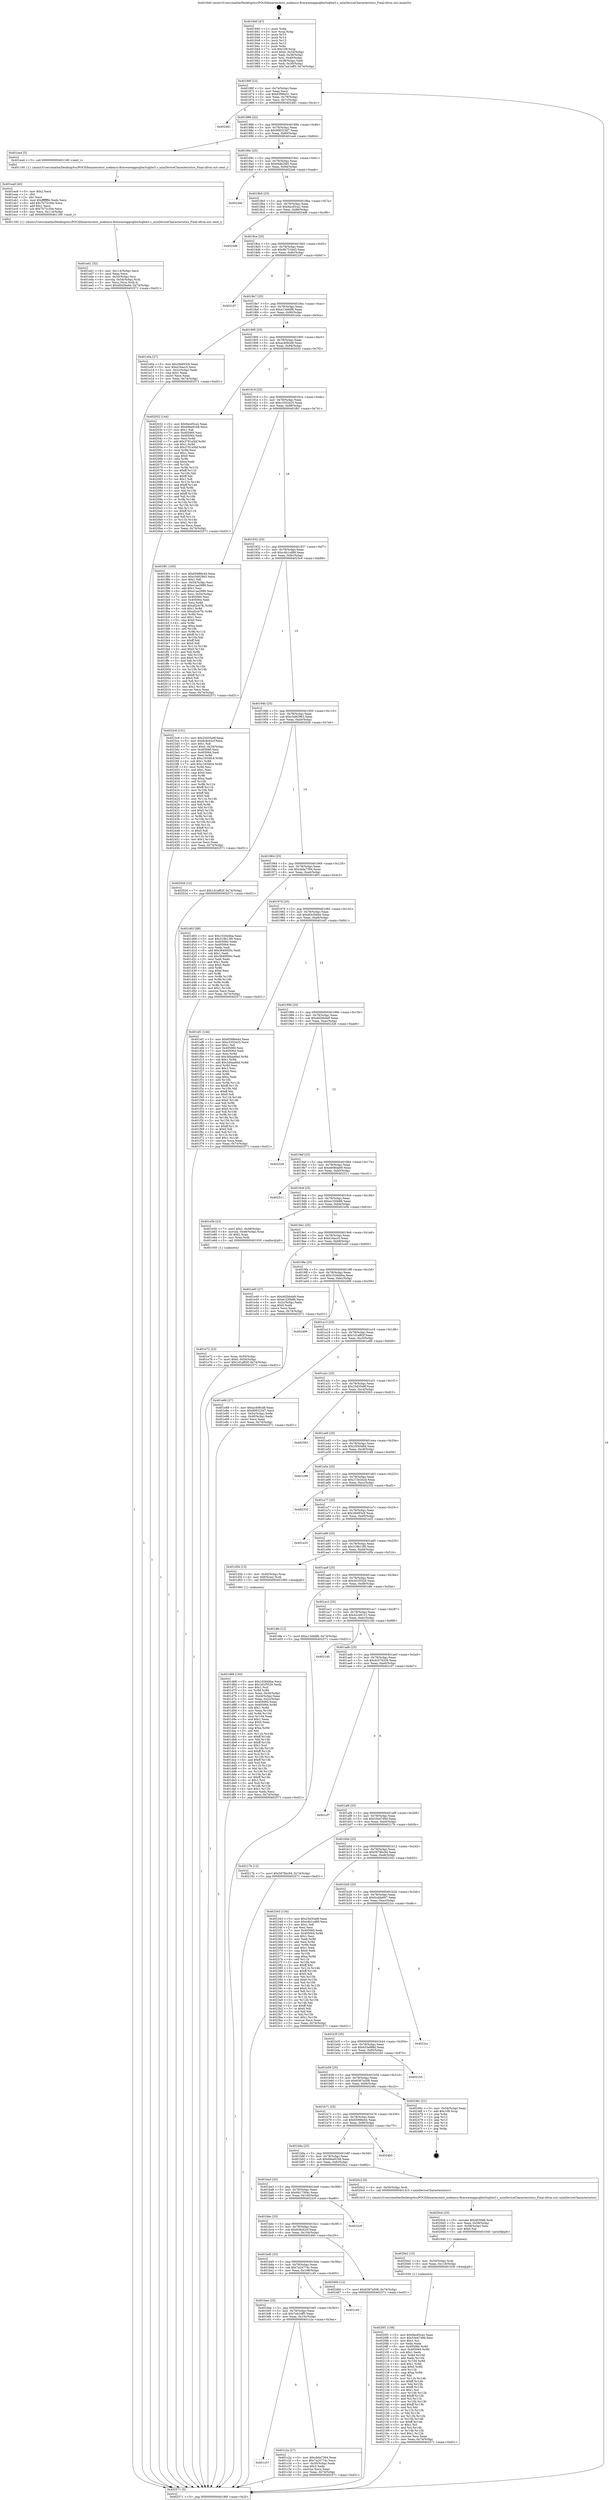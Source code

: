digraph "0x401840" {
  label = "0x401840 (/mnt/c/Users/mathe/Desktop/tcc/POCII/binaries/extr_nodemcu-firmwareappsqlite3sqlite3.c_unixDeviceCharacteristics_Final-ollvm.out::main(0))"
  labelloc = "t"
  node[shape=record]

  Entry [label="",width=0.3,height=0.3,shape=circle,fillcolor=black,style=filled]
  "0x40186f" [label="{
     0x40186f [23]\l
     | [instrs]\l
     &nbsp;&nbsp;0x40186f \<+3\>: mov -0x74(%rbp),%eax\l
     &nbsp;&nbsp;0x401872 \<+2\>: mov %eax,%ecx\l
     &nbsp;&nbsp;0x401874 \<+6\>: sub $0x83f96e51,%ecx\l
     &nbsp;&nbsp;0x40187a \<+3\>: mov %eax,-0x78(%rbp)\l
     &nbsp;&nbsp;0x40187d \<+3\>: mov %ecx,-0x7c(%rbp)\l
     &nbsp;&nbsp;0x401880 \<+6\>: je 0000000000402481 \<main+0xc41\>\l
  }"]
  "0x402481" [label="{
     0x402481\l
  }", style=dashed]
  "0x401886" [label="{
     0x401886 [22]\l
     | [instrs]\l
     &nbsp;&nbsp;0x401886 \<+5\>: jmp 000000000040188b \<main+0x4b\>\l
     &nbsp;&nbsp;0x40188b \<+3\>: mov -0x78(%rbp),%eax\l
     &nbsp;&nbsp;0x40188e \<+5\>: sub $0x906323d7,%eax\l
     &nbsp;&nbsp;0x401893 \<+3\>: mov %eax,-0x80(%rbp)\l
     &nbsp;&nbsp;0x401896 \<+6\>: je 0000000000401ea4 \<main+0x664\>\l
  }"]
  Exit [label="",width=0.3,height=0.3,shape=circle,fillcolor=black,style=filled,peripheries=2]
  "0x401ea4" [label="{
     0x401ea4 [5]\l
     | [instrs]\l
     &nbsp;&nbsp;0x401ea4 \<+5\>: call 0000000000401160 \<next_i\>\l
     | [calls]\l
     &nbsp;&nbsp;0x401160 \{1\} (/mnt/c/Users/mathe/Desktop/tcc/POCII/binaries/extr_nodemcu-firmwareappsqlite3sqlite3.c_unixDeviceCharacteristics_Final-ollvm.out::next_i)\l
  }"]
  "0x40189c" [label="{
     0x40189c [25]\l
     | [instrs]\l
     &nbsp;&nbsp;0x40189c \<+5\>: jmp 00000000004018a1 \<main+0x61\>\l
     &nbsp;&nbsp;0x4018a1 \<+3\>: mov -0x78(%rbp),%eax\l
     &nbsp;&nbsp;0x4018a4 \<+5\>: sub $0x94de2fd5,%eax\l
     &nbsp;&nbsp;0x4018a9 \<+6\>: mov %eax,-0x84(%rbp)\l
     &nbsp;&nbsp;0x4018af \<+6\>: je 00000000004022eb \<main+0xaab\>\l
  }"]
  "0x4020f1" [label="{
     0x4020f1 [138]\l
     | [instrs]\l
     &nbsp;&nbsp;0x4020f1 \<+5\>: mov $0x9acd5ca2,%eax\l
     &nbsp;&nbsp;0x4020f6 \<+5\>: mov $0x53e4748d,%esi\l
     &nbsp;&nbsp;0x4020fb \<+2\>: mov $0x1,%cl\l
     &nbsp;&nbsp;0x4020fd \<+2\>: xor %edx,%edx\l
     &nbsp;&nbsp;0x4020ff \<+8\>: mov 0x405060,%r8d\l
     &nbsp;&nbsp;0x402107 \<+8\>: mov 0x405064,%r9d\l
     &nbsp;&nbsp;0x40210f \<+3\>: sub $0x1,%edx\l
     &nbsp;&nbsp;0x402112 \<+3\>: mov %r8d,%r10d\l
     &nbsp;&nbsp;0x402115 \<+3\>: add %edx,%r10d\l
     &nbsp;&nbsp;0x402118 \<+4\>: imul %r10d,%r8d\l
     &nbsp;&nbsp;0x40211c \<+4\>: and $0x1,%r8d\l
     &nbsp;&nbsp;0x402120 \<+4\>: cmp $0x0,%r8d\l
     &nbsp;&nbsp;0x402124 \<+4\>: sete %r11b\l
     &nbsp;&nbsp;0x402128 \<+4\>: cmp $0xa,%r9d\l
     &nbsp;&nbsp;0x40212c \<+3\>: setl %bl\l
     &nbsp;&nbsp;0x40212f \<+3\>: mov %r11b,%r14b\l
     &nbsp;&nbsp;0x402132 \<+4\>: xor $0xff,%r14b\l
     &nbsp;&nbsp;0x402136 \<+3\>: mov %bl,%r15b\l
     &nbsp;&nbsp;0x402139 \<+4\>: xor $0xff,%r15b\l
     &nbsp;&nbsp;0x40213d \<+3\>: xor $0x1,%cl\l
     &nbsp;&nbsp;0x402140 \<+3\>: mov %r14b,%r12b\l
     &nbsp;&nbsp;0x402143 \<+4\>: and $0xff,%r12b\l
     &nbsp;&nbsp;0x402147 \<+3\>: and %cl,%r11b\l
     &nbsp;&nbsp;0x40214a \<+3\>: mov %r15b,%r13b\l
     &nbsp;&nbsp;0x40214d \<+4\>: and $0xff,%r13b\l
     &nbsp;&nbsp;0x402151 \<+2\>: and %cl,%bl\l
     &nbsp;&nbsp;0x402153 \<+3\>: or %r11b,%r12b\l
     &nbsp;&nbsp;0x402156 \<+3\>: or %bl,%r13b\l
     &nbsp;&nbsp;0x402159 \<+3\>: xor %r13b,%r12b\l
     &nbsp;&nbsp;0x40215c \<+3\>: or %r15b,%r14b\l
     &nbsp;&nbsp;0x40215f \<+4\>: xor $0xff,%r14b\l
     &nbsp;&nbsp;0x402163 \<+3\>: or $0x1,%cl\l
     &nbsp;&nbsp;0x402166 \<+3\>: and %cl,%r14b\l
     &nbsp;&nbsp;0x402169 \<+3\>: or %r14b,%r12b\l
     &nbsp;&nbsp;0x40216c \<+4\>: test $0x1,%r12b\l
     &nbsp;&nbsp;0x402170 \<+3\>: cmovne %esi,%eax\l
     &nbsp;&nbsp;0x402173 \<+3\>: mov %eax,-0x74(%rbp)\l
     &nbsp;&nbsp;0x402176 \<+5\>: jmp 0000000000402571 \<main+0xd31\>\l
  }"]
  "0x4022eb" [label="{
     0x4022eb\l
  }", style=dashed]
  "0x4018b5" [label="{
     0x4018b5 [25]\l
     | [instrs]\l
     &nbsp;&nbsp;0x4018b5 \<+5\>: jmp 00000000004018ba \<main+0x7a\>\l
     &nbsp;&nbsp;0x4018ba \<+3\>: mov -0x78(%rbp),%eax\l
     &nbsp;&nbsp;0x4018bd \<+5\>: sub $0x9acd5ca2,%eax\l
     &nbsp;&nbsp;0x4018c2 \<+6\>: mov %eax,-0x88(%rbp)\l
     &nbsp;&nbsp;0x4018c8 \<+6\>: je 00000000004024d6 \<main+0xc96\>\l
  }"]
  "0x4020e2" [label="{
     0x4020e2 [15]\l
     | [instrs]\l
     &nbsp;&nbsp;0x4020e2 \<+4\>: mov -0x50(%rbp),%rdi\l
     &nbsp;&nbsp;0x4020e6 \<+6\>: mov %eax,-0x118(%rbp)\l
     &nbsp;&nbsp;0x4020ec \<+5\>: call 0000000000401030 \<free@plt\>\l
     | [calls]\l
     &nbsp;&nbsp;0x401030 \{1\} (unknown)\l
  }"]
  "0x4024d6" [label="{
     0x4024d6\l
  }", style=dashed]
  "0x4018ce" [label="{
     0x4018ce [25]\l
     | [instrs]\l
     &nbsp;&nbsp;0x4018ce \<+5\>: jmp 00000000004018d3 \<main+0x93\>\l
     &nbsp;&nbsp;0x4018d3 \<+3\>: mov -0x78(%rbp),%eax\l
     &nbsp;&nbsp;0x4018d6 \<+5\>: sub $0x9b751bd3,%eax\l
     &nbsp;&nbsp;0x4018db \<+6\>: mov %eax,-0x8c(%rbp)\l
     &nbsp;&nbsp;0x4018e1 \<+6\>: je 0000000000402187 \<main+0x947\>\l
  }"]
  "0x4020cb" [label="{
     0x4020cb [23]\l
     | [instrs]\l
     &nbsp;&nbsp;0x4020cb \<+10\>: movabs $0x4030d6,%rdi\l
     &nbsp;&nbsp;0x4020d5 \<+3\>: mov %eax,-0x58(%rbp)\l
     &nbsp;&nbsp;0x4020d8 \<+3\>: mov -0x58(%rbp),%esi\l
     &nbsp;&nbsp;0x4020db \<+2\>: mov $0x0,%al\l
     &nbsp;&nbsp;0x4020dd \<+5\>: call 0000000000401040 \<printf@plt\>\l
     | [calls]\l
     &nbsp;&nbsp;0x401040 \{1\} (unknown)\l
  }"]
  "0x402187" [label="{
     0x402187\l
  }", style=dashed]
  "0x4018e7" [label="{
     0x4018e7 [25]\l
     | [instrs]\l
     &nbsp;&nbsp;0x4018e7 \<+5\>: jmp 00000000004018ec \<main+0xac\>\l
     &nbsp;&nbsp;0x4018ec \<+3\>: mov -0x78(%rbp),%eax\l
     &nbsp;&nbsp;0x4018ef \<+5\>: sub $0xa13dddf6,%eax\l
     &nbsp;&nbsp;0x4018f4 \<+6\>: mov %eax,-0x90(%rbp)\l
     &nbsp;&nbsp;0x4018fa \<+6\>: je 0000000000401e0a \<main+0x5ca\>\l
  }"]
  "0x401ed1" [label="{
     0x401ed1 [32]\l
     | [instrs]\l
     &nbsp;&nbsp;0x401ed1 \<+6\>: mov -0x114(%rbp),%ecx\l
     &nbsp;&nbsp;0x401ed7 \<+3\>: imul %eax,%ecx\l
     &nbsp;&nbsp;0x401eda \<+4\>: mov -0x50(%rbp),%rsi\l
     &nbsp;&nbsp;0x401ede \<+4\>: movslq -0x54(%rbp),%rdi\l
     &nbsp;&nbsp;0x401ee2 \<+3\>: mov %ecx,(%rsi,%rdi,4)\l
     &nbsp;&nbsp;0x401ee5 \<+7\>: movl $0xd043be6e,-0x74(%rbp)\l
     &nbsp;&nbsp;0x401eec \<+5\>: jmp 0000000000402571 \<main+0xd31\>\l
  }"]
  "0x401e0a" [label="{
     0x401e0a [27]\l
     | [instrs]\l
     &nbsp;&nbsp;0x401e0a \<+5\>: mov $0x2fe693c9,%eax\l
     &nbsp;&nbsp;0x401e0f \<+5\>: mov $0xe16acc5,%ecx\l
     &nbsp;&nbsp;0x401e14 \<+3\>: mov -0x2c(%rbp),%edx\l
     &nbsp;&nbsp;0x401e17 \<+3\>: cmp $0x1,%edx\l
     &nbsp;&nbsp;0x401e1a \<+3\>: cmovl %ecx,%eax\l
     &nbsp;&nbsp;0x401e1d \<+3\>: mov %eax,-0x74(%rbp)\l
     &nbsp;&nbsp;0x401e20 \<+5\>: jmp 0000000000402571 \<main+0xd31\>\l
  }"]
  "0x401900" [label="{
     0x401900 [25]\l
     | [instrs]\l
     &nbsp;&nbsp;0x401900 \<+5\>: jmp 0000000000401905 \<main+0xc5\>\l
     &nbsp;&nbsp;0x401905 \<+3\>: mov -0x78(%rbp),%eax\l
     &nbsp;&nbsp;0x401908 \<+5\>: sub $0xac408cd8,%eax\l
     &nbsp;&nbsp;0x40190d \<+6\>: mov %eax,-0x94(%rbp)\l
     &nbsp;&nbsp;0x401913 \<+6\>: je 0000000000402032 \<main+0x7f2\>\l
  }"]
  "0x401ea9" [label="{
     0x401ea9 [40]\l
     | [instrs]\l
     &nbsp;&nbsp;0x401ea9 \<+5\>: mov $0x2,%ecx\l
     &nbsp;&nbsp;0x401eae \<+1\>: cltd\l
     &nbsp;&nbsp;0x401eaf \<+2\>: idiv %ecx\l
     &nbsp;&nbsp;0x401eb1 \<+6\>: imul $0xfffffffe,%edx,%ecx\l
     &nbsp;&nbsp;0x401eb7 \<+6\>: add $0x7b72c30e,%ecx\l
     &nbsp;&nbsp;0x401ebd \<+3\>: add $0x1,%ecx\l
     &nbsp;&nbsp;0x401ec0 \<+6\>: sub $0x7b72c30e,%ecx\l
     &nbsp;&nbsp;0x401ec6 \<+6\>: mov %ecx,-0x114(%rbp)\l
     &nbsp;&nbsp;0x401ecc \<+5\>: call 0000000000401160 \<next_i\>\l
     | [calls]\l
     &nbsp;&nbsp;0x401160 \{1\} (/mnt/c/Users/mathe/Desktop/tcc/POCII/binaries/extr_nodemcu-firmwareappsqlite3sqlite3.c_unixDeviceCharacteristics_Final-ollvm.out::next_i)\l
  }"]
  "0x402032" [label="{
     0x402032 [144]\l
     | [instrs]\l
     &nbsp;&nbsp;0x402032 \<+5\>: mov $0x9acd5ca2,%eax\l
     &nbsp;&nbsp;0x402037 \<+5\>: mov $0x69ee91b8,%ecx\l
     &nbsp;&nbsp;0x40203c \<+2\>: mov $0x1,%dl\l
     &nbsp;&nbsp;0x40203e \<+7\>: mov 0x405060,%esi\l
     &nbsp;&nbsp;0x402045 \<+7\>: mov 0x405064,%edi\l
     &nbsp;&nbsp;0x40204c \<+3\>: mov %esi,%r8d\l
     &nbsp;&nbsp;0x40204f \<+7\>: add $0x3781a5bf,%r8d\l
     &nbsp;&nbsp;0x402056 \<+4\>: sub $0x1,%r8d\l
     &nbsp;&nbsp;0x40205a \<+7\>: sub $0x3781a5bf,%r8d\l
     &nbsp;&nbsp;0x402061 \<+4\>: imul %r8d,%esi\l
     &nbsp;&nbsp;0x402065 \<+3\>: and $0x1,%esi\l
     &nbsp;&nbsp;0x402068 \<+3\>: cmp $0x0,%esi\l
     &nbsp;&nbsp;0x40206b \<+4\>: sete %r9b\l
     &nbsp;&nbsp;0x40206f \<+3\>: cmp $0xa,%edi\l
     &nbsp;&nbsp;0x402072 \<+4\>: setl %r10b\l
     &nbsp;&nbsp;0x402076 \<+3\>: mov %r9b,%r11b\l
     &nbsp;&nbsp;0x402079 \<+4\>: xor $0xff,%r11b\l
     &nbsp;&nbsp;0x40207d \<+3\>: mov %r10b,%bl\l
     &nbsp;&nbsp;0x402080 \<+3\>: xor $0xff,%bl\l
     &nbsp;&nbsp;0x402083 \<+3\>: xor $0x1,%dl\l
     &nbsp;&nbsp;0x402086 \<+3\>: mov %r11b,%r14b\l
     &nbsp;&nbsp;0x402089 \<+4\>: and $0xff,%r14b\l
     &nbsp;&nbsp;0x40208d \<+3\>: and %dl,%r9b\l
     &nbsp;&nbsp;0x402090 \<+3\>: mov %bl,%r15b\l
     &nbsp;&nbsp;0x402093 \<+4\>: and $0xff,%r15b\l
     &nbsp;&nbsp;0x402097 \<+3\>: and %dl,%r10b\l
     &nbsp;&nbsp;0x40209a \<+3\>: or %r9b,%r14b\l
     &nbsp;&nbsp;0x40209d \<+3\>: or %r10b,%r15b\l
     &nbsp;&nbsp;0x4020a0 \<+3\>: xor %r15b,%r14b\l
     &nbsp;&nbsp;0x4020a3 \<+3\>: or %bl,%r11b\l
     &nbsp;&nbsp;0x4020a6 \<+4\>: xor $0xff,%r11b\l
     &nbsp;&nbsp;0x4020aa \<+3\>: or $0x1,%dl\l
     &nbsp;&nbsp;0x4020ad \<+3\>: and %dl,%r11b\l
     &nbsp;&nbsp;0x4020b0 \<+3\>: or %r11b,%r14b\l
     &nbsp;&nbsp;0x4020b3 \<+4\>: test $0x1,%r14b\l
     &nbsp;&nbsp;0x4020b7 \<+3\>: cmovne %ecx,%eax\l
     &nbsp;&nbsp;0x4020ba \<+3\>: mov %eax,-0x74(%rbp)\l
     &nbsp;&nbsp;0x4020bd \<+5\>: jmp 0000000000402571 \<main+0xd31\>\l
  }"]
  "0x401919" [label="{
     0x401919 [25]\l
     | [instrs]\l
     &nbsp;&nbsp;0x401919 \<+5\>: jmp 000000000040191e \<main+0xde\>\l
     &nbsp;&nbsp;0x40191e \<+3\>: mov -0x78(%rbp),%eax\l
     &nbsp;&nbsp;0x401921 \<+5\>: sub $0xc3302e25,%eax\l
     &nbsp;&nbsp;0x401926 \<+6\>: mov %eax,-0x98(%rbp)\l
     &nbsp;&nbsp;0x40192c \<+6\>: je 0000000000401f81 \<main+0x741\>\l
  }"]
  "0x401e72" [label="{
     0x401e72 [23]\l
     | [instrs]\l
     &nbsp;&nbsp;0x401e72 \<+4\>: mov %rax,-0x50(%rbp)\l
     &nbsp;&nbsp;0x401e76 \<+7\>: movl $0x0,-0x54(%rbp)\l
     &nbsp;&nbsp;0x401e7d \<+7\>: movl $0x1d1af62f,-0x74(%rbp)\l
     &nbsp;&nbsp;0x401e84 \<+5\>: jmp 0000000000402571 \<main+0xd31\>\l
  }"]
  "0x401f81" [label="{
     0x401f81 [165]\l
     | [instrs]\l
     &nbsp;&nbsp;0x401f81 \<+5\>: mov $0x65986e44,%eax\l
     &nbsp;&nbsp;0x401f86 \<+5\>: mov $0xc5d82963,%ecx\l
     &nbsp;&nbsp;0x401f8b \<+2\>: mov $0x1,%dl\l
     &nbsp;&nbsp;0x401f8d \<+3\>: mov -0x54(%rbp),%esi\l
     &nbsp;&nbsp;0x401f90 \<+6\>: sub $0xe1ae2989,%esi\l
     &nbsp;&nbsp;0x401f96 \<+3\>: add $0x1,%esi\l
     &nbsp;&nbsp;0x401f99 \<+6\>: add $0xe1ae2989,%esi\l
     &nbsp;&nbsp;0x401f9f \<+3\>: mov %esi,-0x54(%rbp)\l
     &nbsp;&nbsp;0x401fa2 \<+7\>: mov 0x405060,%esi\l
     &nbsp;&nbsp;0x401fa9 \<+7\>: mov 0x405064,%edi\l
     &nbsp;&nbsp;0x401fb0 \<+3\>: mov %esi,%r8d\l
     &nbsp;&nbsp;0x401fb3 \<+7\>: add $0xaf2cb7fc,%r8d\l
     &nbsp;&nbsp;0x401fba \<+4\>: sub $0x1,%r8d\l
     &nbsp;&nbsp;0x401fbe \<+7\>: sub $0xaf2cb7fc,%r8d\l
     &nbsp;&nbsp;0x401fc5 \<+4\>: imul %r8d,%esi\l
     &nbsp;&nbsp;0x401fc9 \<+3\>: and $0x1,%esi\l
     &nbsp;&nbsp;0x401fcc \<+3\>: cmp $0x0,%esi\l
     &nbsp;&nbsp;0x401fcf \<+4\>: sete %r9b\l
     &nbsp;&nbsp;0x401fd3 \<+3\>: cmp $0xa,%edi\l
     &nbsp;&nbsp;0x401fd6 \<+4\>: setl %r10b\l
     &nbsp;&nbsp;0x401fda \<+3\>: mov %r9b,%r11b\l
     &nbsp;&nbsp;0x401fdd \<+4\>: xor $0xff,%r11b\l
     &nbsp;&nbsp;0x401fe1 \<+3\>: mov %r10b,%bl\l
     &nbsp;&nbsp;0x401fe4 \<+3\>: xor $0xff,%bl\l
     &nbsp;&nbsp;0x401fe7 \<+3\>: xor $0x0,%dl\l
     &nbsp;&nbsp;0x401fea \<+3\>: mov %r11b,%r14b\l
     &nbsp;&nbsp;0x401fed \<+4\>: and $0x0,%r14b\l
     &nbsp;&nbsp;0x401ff1 \<+3\>: and %dl,%r9b\l
     &nbsp;&nbsp;0x401ff4 \<+3\>: mov %bl,%r15b\l
     &nbsp;&nbsp;0x401ff7 \<+4\>: and $0x0,%r15b\l
     &nbsp;&nbsp;0x401ffb \<+3\>: and %dl,%r10b\l
     &nbsp;&nbsp;0x401ffe \<+3\>: or %r9b,%r14b\l
     &nbsp;&nbsp;0x402001 \<+3\>: or %r10b,%r15b\l
     &nbsp;&nbsp;0x402004 \<+3\>: xor %r15b,%r14b\l
     &nbsp;&nbsp;0x402007 \<+3\>: or %bl,%r11b\l
     &nbsp;&nbsp;0x40200a \<+4\>: xor $0xff,%r11b\l
     &nbsp;&nbsp;0x40200e \<+3\>: or $0x0,%dl\l
     &nbsp;&nbsp;0x402011 \<+3\>: and %dl,%r11b\l
     &nbsp;&nbsp;0x402014 \<+3\>: or %r11b,%r14b\l
     &nbsp;&nbsp;0x402017 \<+4\>: test $0x1,%r14b\l
     &nbsp;&nbsp;0x40201b \<+3\>: cmovne %ecx,%eax\l
     &nbsp;&nbsp;0x40201e \<+3\>: mov %eax,-0x74(%rbp)\l
     &nbsp;&nbsp;0x402021 \<+5\>: jmp 0000000000402571 \<main+0xd31\>\l
  }"]
  "0x401932" [label="{
     0x401932 [25]\l
     | [instrs]\l
     &nbsp;&nbsp;0x401932 \<+5\>: jmp 0000000000401937 \<main+0xf7\>\l
     &nbsp;&nbsp;0x401937 \<+3\>: mov -0x78(%rbp),%eax\l
     &nbsp;&nbsp;0x40193a \<+5\>: sub $0xc4b1cd89,%eax\l
     &nbsp;&nbsp;0x40193f \<+6\>: mov %eax,-0x9c(%rbp)\l
     &nbsp;&nbsp;0x401945 \<+6\>: je 00000000004023c9 \<main+0xb89\>\l
  }"]
  "0x401d68" [label="{
     0x401d68 [150]\l
     | [instrs]\l
     &nbsp;&nbsp;0x401d68 \<+5\>: mov $0x1026d4ba,%ecx\l
     &nbsp;&nbsp;0x401d6d \<+5\>: mov $0x3d1f5526,%edx\l
     &nbsp;&nbsp;0x401d72 \<+3\>: mov $0x1,%sil\l
     &nbsp;&nbsp;0x401d75 \<+3\>: xor %r8d,%r8d\l
     &nbsp;&nbsp;0x401d78 \<+3\>: mov %eax,-0x44(%rbp)\l
     &nbsp;&nbsp;0x401d7b \<+3\>: mov -0x44(%rbp),%eax\l
     &nbsp;&nbsp;0x401d7e \<+3\>: mov %eax,-0x2c(%rbp)\l
     &nbsp;&nbsp;0x401d81 \<+7\>: mov 0x405060,%eax\l
     &nbsp;&nbsp;0x401d88 \<+8\>: mov 0x405064,%r9d\l
     &nbsp;&nbsp;0x401d90 \<+4\>: sub $0x1,%r8d\l
     &nbsp;&nbsp;0x401d94 \<+3\>: mov %eax,%r10d\l
     &nbsp;&nbsp;0x401d97 \<+3\>: add %r8d,%r10d\l
     &nbsp;&nbsp;0x401d9a \<+4\>: imul %r10d,%eax\l
     &nbsp;&nbsp;0x401d9e \<+3\>: and $0x1,%eax\l
     &nbsp;&nbsp;0x401da1 \<+3\>: cmp $0x0,%eax\l
     &nbsp;&nbsp;0x401da4 \<+4\>: sete %r11b\l
     &nbsp;&nbsp;0x401da8 \<+4\>: cmp $0xa,%r9d\l
     &nbsp;&nbsp;0x401dac \<+3\>: setl %bl\l
     &nbsp;&nbsp;0x401daf \<+3\>: mov %r11b,%r14b\l
     &nbsp;&nbsp;0x401db2 \<+4\>: xor $0xff,%r14b\l
     &nbsp;&nbsp;0x401db6 \<+3\>: mov %bl,%r15b\l
     &nbsp;&nbsp;0x401db9 \<+4\>: xor $0xff,%r15b\l
     &nbsp;&nbsp;0x401dbd \<+4\>: xor $0x1,%sil\l
     &nbsp;&nbsp;0x401dc1 \<+3\>: mov %r14b,%r12b\l
     &nbsp;&nbsp;0x401dc4 \<+4\>: and $0xff,%r12b\l
     &nbsp;&nbsp;0x401dc8 \<+3\>: and %sil,%r11b\l
     &nbsp;&nbsp;0x401dcb \<+3\>: mov %r15b,%r13b\l
     &nbsp;&nbsp;0x401dce \<+4\>: and $0xff,%r13b\l
     &nbsp;&nbsp;0x401dd2 \<+3\>: and %sil,%bl\l
     &nbsp;&nbsp;0x401dd5 \<+3\>: or %r11b,%r12b\l
     &nbsp;&nbsp;0x401dd8 \<+3\>: or %bl,%r13b\l
     &nbsp;&nbsp;0x401ddb \<+3\>: xor %r13b,%r12b\l
     &nbsp;&nbsp;0x401dde \<+3\>: or %r15b,%r14b\l
     &nbsp;&nbsp;0x401de1 \<+4\>: xor $0xff,%r14b\l
     &nbsp;&nbsp;0x401de5 \<+4\>: or $0x1,%sil\l
     &nbsp;&nbsp;0x401de9 \<+3\>: and %sil,%r14b\l
     &nbsp;&nbsp;0x401dec \<+3\>: or %r14b,%r12b\l
     &nbsp;&nbsp;0x401def \<+4\>: test $0x1,%r12b\l
     &nbsp;&nbsp;0x401df3 \<+3\>: cmovne %edx,%ecx\l
     &nbsp;&nbsp;0x401df6 \<+3\>: mov %ecx,-0x74(%rbp)\l
     &nbsp;&nbsp;0x401df9 \<+5\>: jmp 0000000000402571 \<main+0xd31\>\l
  }"]
  "0x4023c9" [label="{
     0x4023c9 [151]\l
     | [instrs]\l
     &nbsp;&nbsp;0x4023c9 \<+5\>: mov $0x25d35a9f,%eax\l
     &nbsp;&nbsp;0x4023ce \<+5\>: mov $0x6c8c62cf,%ecx\l
     &nbsp;&nbsp;0x4023d3 \<+2\>: mov $0x1,%dl\l
     &nbsp;&nbsp;0x4023d5 \<+7\>: movl $0x0,-0x34(%rbp)\l
     &nbsp;&nbsp;0x4023dc \<+7\>: mov 0x405060,%esi\l
     &nbsp;&nbsp;0x4023e3 \<+7\>: mov 0x405064,%edi\l
     &nbsp;&nbsp;0x4023ea \<+3\>: mov %esi,%r8d\l
     &nbsp;&nbsp;0x4023ed \<+7\>: sub $0xc1834fc4,%r8d\l
     &nbsp;&nbsp;0x4023f4 \<+4\>: sub $0x1,%r8d\l
     &nbsp;&nbsp;0x4023f8 \<+7\>: add $0xc1834fc4,%r8d\l
     &nbsp;&nbsp;0x4023ff \<+4\>: imul %r8d,%esi\l
     &nbsp;&nbsp;0x402403 \<+3\>: and $0x1,%esi\l
     &nbsp;&nbsp;0x402406 \<+3\>: cmp $0x0,%esi\l
     &nbsp;&nbsp;0x402409 \<+4\>: sete %r9b\l
     &nbsp;&nbsp;0x40240d \<+3\>: cmp $0xa,%edi\l
     &nbsp;&nbsp;0x402410 \<+4\>: setl %r10b\l
     &nbsp;&nbsp;0x402414 \<+3\>: mov %r9b,%r11b\l
     &nbsp;&nbsp;0x402417 \<+4\>: xor $0xff,%r11b\l
     &nbsp;&nbsp;0x40241b \<+3\>: mov %r10b,%bl\l
     &nbsp;&nbsp;0x40241e \<+3\>: xor $0xff,%bl\l
     &nbsp;&nbsp;0x402421 \<+3\>: xor $0x0,%dl\l
     &nbsp;&nbsp;0x402424 \<+3\>: mov %r11b,%r14b\l
     &nbsp;&nbsp;0x402427 \<+4\>: and $0x0,%r14b\l
     &nbsp;&nbsp;0x40242b \<+3\>: and %dl,%r9b\l
     &nbsp;&nbsp;0x40242e \<+3\>: mov %bl,%r15b\l
     &nbsp;&nbsp;0x402431 \<+4\>: and $0x0,%r15b\l
     &nbsp;&nbsp;0x402435 \<+3\>: and %dl,%r10b\l
     &nbsp;&nbsp;0x402438 \<+3\>: or %r9b,%r14b\l
     &nbsp;&nbsp;0x40243b \<+3\>: or %r10b,%r15b\l
     &nbsp;&nbsp;0x40243e \<+3\>: xor %r15b,%r14b\l
     &nbsp;&nbsp;0x402441 \<+3\>: or %bl,%r11b\l
     &nbsp;&nbsp;0x402444 \<+4\>: xor $0xff,%r11b\l
     &nbsp;&nbsp;0x402448 \<+3\>: or $0x0,%dl\l
     &nbsp;&nbsp;0x40244b \<+3\>: and %dl,%r11b\l
     &nbsp;&nbsp;0x40244e \<+3\>: or %r11b,%r14b\l
     &nbsp;&nbsp;0x402451 \<+4\>: test $0x1,%r14b\l
     &nbsp;&nbsp;0x402455 \<+3\>: cmovne %ecx,%eax\l
     &nbsp;&nbsp;0x402458 \<+3\>: mov %eax,-0x74(%rbp)\l
     &nbsp;&nbsp;0x40245b \<+5\>: jmp 0000000000402571 \<main+0xd31\>\l
  }"]
  "0x40194b" [label="{
     0x40194b [25]\l
     | [instrs]\l
     &nbsp;&nbsp;0x40194b \<+5\>: jmp 0000000000401950 \<main+0x110\>\l
     &nbsp;&nbsp;0x401950 \<+3\>: mov -0x78(%rbp),%eax\l
     &nbsp;&nbsp;0x401953 \<+5\>: sub $0xc5d82963,%eax\l
     &nbsp;&nbsp;0x401958 \<+6\>: mov %eax,-0xa0(%rbp)\l
     &nbsp;&nbsp;0x40195e \<+6\>: je 0000000000402026 \<main+0x7e6\>\l
  }"]
  "0x401840" [label="{
     0x401840 [47]\l
     | [instrs]\l
     &nbsp;&nbsp;0x401840 \<+1\>: push %rbp\l
     &nbsp;&nbsp;0x401841 \<+3\>: mov %rsp,%rbp\l
     &nbsp;&nbsp;0x401844 \<+2\>: push %r15\l
     &nbsp;&nbsp;0x401846 \<+2\>: push %r14\l
     &nbsp;&nbsp;0x401848 \<+2\>: push %r13\l
     &nbsp;&nbsp;0x40184a \<+2\>: push %r12\l
     &nbsp;&nbsp;0x40184c \<+1\>: push %rbx\l
     &nbsp;&nbsp;0x40184d \<+7\>: sub $0x108,%rsp\l
     &nbsp;&nbsp;0x401854 \<+7\>: movl $0x0,-0x34(%rbp)\l
     &nbsp;&nbsp;0x40185b \<+3\>: mov %edi,-0x38(%rbp)\l
     &nbsp;&nbsp;0x40185e \<+4\>: mov %rsi,-0x40(%rbp)\l
     &nbsp;&nbsp;0x401862 \<+3\>: mov -0x38(%rbp),%edi\l
     &nbsp;&nbsp;0x401865 \<+3\>: mov %edi,-0x30(%rbp)\l
     &nbsp;&nbsp;0x401868 \<+7\>: movl $0x7a41eff3,-0x74(%rbp)\l
  }"]
  "0x402026" [label="{
     0x402026 [12]\l
     | [instrs]\l
     &nbsp;&nbsp;0x402026 \<+7\>: movl $0x1d1af62f,-0x74(%rbp)\l
     &nbsp;&nbsp;0x40202d \<+5\>: jmp 0000000000402571 \<main+0xd31\>\l
  }"]
  "0x401964" [label="{
     0x401964 [25]\l
     | [instrs]\l
     &nbsp;&nbsp;0x401964 \<+5\>: jmp 0000000000401969 \<main+0x129\>\l
     &nbsp;&nbsp;0x401969 \<+3\>: mov -0x78(%rbp),%eax\l
     &nbsp;&nbsp;0x40196c \<+5\>: sub $0xcbda7394,%eax\l
     &nbsp;&nbsp;0x401971 \<+6\>: mov %eax,-0xa4(%rbp)\l
     &nbsp;&nbsp;0x401977 \<+6\>: je 0000000000401d03 \<main+0x4c3\>\l
  }"]
  "0x402571" [label="{
     0x402571 [5]\l
     | [instrs]\l
     &nbsp;&nbsp;0x402571 \<+5\>: jmp 000000000040186f \<main+0x2f\>\l
  }"]
  "0x401d03" [label="{
     0x401d03 [88]\l
     | [instrs]\l
     &nbsp;&nbsp;0x401d03 \<+5\>: mov $0x1026d4ba,%eax\l
     &nbsp;&nbsp;0x401d08 \<+5\>: mov $0x318b13f0,%ecx\l
     &nbsp;&nbsp;0x401d0d \<+7\>: mov 0x405060,%edx\l
     &nbsp;&nbsp;0x401d14 \<+7\>: mov 0x405064,%esi\l
     &nbsp;&nbsp;0x401d1b \<+2\>: mov %edx,%edi\l
     &nbsp;&nbsp;0x401d1d \<+6\>: add $0x3640000c,%edi\l
     &nbsp;&nbsp;0x401d23 \<+3\>: sub $0x1,%edi\l
     &nbsp;&nbsp;0x401d26 \<+6\>: sub $0x3640000c,%edi\l
     &nbsp;&nbsp;0x401d2c \<+3\>: imul %edi,%edx\l
     &nbsp;&nbsp;0x401d2f \<+3\>: and $0x1,%edx\l
     &nbsp;&nbsp;0x401d32 \<+3\>: cmp $0x0,%edx\l
     &nbsp;&nbsp;0x401d35 \<+4\>: sete %r8b\l
     &nbsp;&nbsp;0x401d39 \<+3\>: cmp $0xa,%esi\l
     &nbsp;&nbsp;0x401d3c \<+4\>: setl %r9b\l
     &nbsp;&nbsp;0x401d40 \<+3\>: mov %r8b,%r10b\l
     &nbsp;&nbsp;0x401d43 \<+3\>: and %r9b,%r10b\l
     &nbsp;&nbsp;0x401d46 \<+3\>: xor %r9b,%r8b\l
     &nbsp;&nbsp;0x401d49 \<+3\>: or %r8b,%r10b\l
     &nbsp;&nbsp;0x401d4c \<+4\>: test $0x1,%r10b\l
     &nbsp;&nbsp;0x401d50 \<+3\>: cmovne %ecx,%eax\l
     &nbsp;&nbsp;0x401d53 \<+3\>: mov %eax,-0x74(%rbp)\l
     &nbsp;&nbsp;0x401d56 \<+5\>: jmp 0000000000402571 \<main+0xd31\>\l
  }"]
  "0x40197d" [label="{
     0x40197d [25]\l
     | [instrs]\l
     &nbsp;&nbsp;0x40197d \<+5\>: jmp 0000000000401982 \<main+0x142\>\l
     &nbsp;&nbsp;0x401982 \<+3\>: mov -0x78(%rbp),%eax\l
     &nbsp;&nbsp;0x401985 \<+5\>: sub $0xd043be6e,%eax\l
     &nbsp;&nbsp;0x40198a \<+6\>: mov %eax,-0xa8(%rbp)\l
     &nbsp;&nbsp;0x401990 \<+6\>: je 0000000000401ef1 \<main+0x6b1\>\l
  }"]
  "0x401c07" [label="{
     0x401c07\l
  }", style=dashed]
  "0x401ef1" [label="{
     0x401ef1 [144]\l
     | [instrs]\l
     &nbsp;&nbsp;0x401ef1 \<+5\>: mov $0x65986e44,%eax\l
     &nbsp;&nbsp;0x401ef6 \<+5\>: mov $0xc3302e25,%ecx\l
     &nbsp;&nbsp;0x401efb \<+2\>: mov $0x1,%dl\l
     &nbsp;&nbsp;0x401efd \<+7\>: mov 0x405060,%esi\l
     &nbsp;&nbsp;0x401f04 \<+7\>: mov 0x405064,%edi\l
     &nbsp;&nbsp;0x401f0b \<+3\>: mov %esi,%r8d\l
     &nbsp;&nbsp;0x401f0e \<+7\>: sub $0x3d4aa6bd,%r8d\l
     &nbsp;&nbsp;0x401f15 \<+4\>: sub $0x1,%r8d\l
     &nbsp;&nbsp;0x401f19 \<+7\>: add $0x3d4aa6bd,%r8d\l
     &nbsp;&nbsp;0x401f20 \<+4\>: imul %r8d,%esi\l
     &nbsp;&nbsp;0x401f24 \<+3\>: and $0x1,%esi\l
     &nbsp;&nbsp;0x401f27 \<+3\>: cmp $0x0,%esi\l
     &nbsp;&nbsp;0x401f2a \<+4\>: sete %r9b\l
     &nbsp;&nbsp;0x401f2e \<+3\>: cmp $0xa,%edi\l
     &nbsp;&nbsp;0x401f31 \<+4\>: setl %r10b\l
     &nbsp;&nbsp;0x401f35 \<+3\>: mov %r9b,%r11b\l
     &nbsp;&nbsp;0x401f38 \<+4\>: xor $0xff,%r11b\l
     &nbsp;&nbsp;0x401f3c \<+3\>: mov %r10b,%bl\l
     &nbsp;&nbsp;0x401f3f \<+3\>: xor $0xff,%bl\l
     &nbsp;&nbsp;0x401f42 \<+3\>: xor $0x0,%dl\l
     &nbsp;&nbsp;0x401f45 \<+3\>: mov %r11b,%r14b\l
     &nbsp;&nbsp;0x401f48 \<+4\>: and $0x0,%r14b\l
     &nbsp;&nbsp;0x401f4c \<+3\>: and %dl,%r9b\l
     &nbsp;&nbsp;0x401f4f \<+3\>: mov %bl,%r15b\l
     &nbsp;&nbsp;0x401f52 \<+4\>: and $0x0,%r15b\l
     &nbsp;&nbsp;0x401f56 \<+3\>: and %dl,%r10b\l
     &nbsp;&nbsp;0x401f59 \<+3\>: or %r9b,%r14b\l
     &nbsp;&nbsp;0x401f5c \<+3\>: or %r10b,%r15b\l
     &nbsp;&nbsp;0x401f5f \<+3\>: xor %r15b,%r14b\l
     &nbsp;&nbsp;0x401f62 \<+3\>: or %bl,%r11b\l
     &nbsp;&nbsp;0x401f65 \<+4\>: xor $0xff,%r11b\l
     &nbsp;&nbsp;0x401f69 \<+3\>: or $0x0,%dl\l
     &nbsp;&nbsp;0x401f6c \<+3\>: and %dl,%r11b\l
     &nbsp;&nbsp;0x401f6f \<+3\>: or %r11b,%r14b\l
     &nbsp;&nbsp;0x401f72 \<+4\>: test $0x1,%r14b\l
     &nbsp;&nbsp;0x401f76 \<+3\>: cmovne %ecx,%eax\l
     &nbsp;&nbsp;0x401f79 \<+3\>: mov %eax,-0x74(%rbp)\l
     &nbsp;&nbsp;0x401f7c \<+5\>: jmp 0000000000402571 \<main+0xd31\>\l
  }"]
  "0x401996" [label="{
     0x401996 [25]\l
     | [instrs]\l
     &nbsp;&nbsp;0x401996 \<+5\>: jmp 000000000040199b \<main+0x15b\>\l
     &nbsp;&nbsp;0x40199b \<+3\>: mov -0x78(%rbp),%eax\l
     &nbsp;&nbsp;0x40199e \<+5\>: sub $0xdd2bbda9,%eax\l
     &nbsp;&nbsp;0x4019a3 \<+6\>: mov %eax,-0xac(%rbp)\l
     &nbsp;&nbsp;0x4019a9 \<+6\>: je 0000000000402326 \<main+0xae6\>\l
  }"]
  "0x401c2a" [label="{
     0x401c2a [27]\l
     | [instrs]\l
     &nbsp;&nbsp;0x401c2a \<+5\>: mov $0xcbda7394,%eax\l
     &nbsp;&nbsp;0x401c2f \<+5\>: mov $0x7a24774c,%ecx\l
     &nbsp;&nbsp;0x401c34 \<+3\>: mov -0x30(%rbp),%edx\l
     &nbsp;&nbsp;0x401c37 \<+3\>: cmp $0x2,%edx\l
     &nbsp;&nbsp;0x401c3a \<+3\>: cmovne %ecx,%eax\l
     &nbsp;&nbsp;0x401c3d \<+3\>: mov %eax,-0x74(%rbp)\l
     &nbsp;&nbsp;0x401c40 \<+5\>: jmp 0000000000402571 \<main+0xd31\>\l
  }"]
  "0x402326" [label="{
     0x402326\l
  }", style=dashed]
  "0x4019af" [label="{
     0x4019af [25]\l
     | [instrs]\l
     &nbsp;&nbsp;0x4019af \<+5\>: jmp 00000000004019b4 \<main+0x174\>\l
     &nbsp;&nbsp;0x4019b4 \<+3\>: mov -0x78(%rbp),%eax\l
     &nbsp;&nbsp;0x4019b7 \<+5\>: sub $0xeb08da69,%eax\l
     &nbsp;&nbsp;0x4019bc \<+6\>: mov %eax,-0xb0(%rbp)\l
     &nbsp;&nbsp;0x4019c2 \<+6\>: je 0000000000402511 \<main+0xcd1\>\l
  }"]
  "0x401bee" [label="{
     0x401bee [25]\l
     | [instrs]\l
     &nbsp;&nbsp;0x401bee \<+5\>: jmp 0000000000401bf3 \<main+0x3b3\>\l
     &nbsp;&nbsp;0x401bf3 \<+3\>: mov -0x78(%rbp),%eax\l
     &nbsp;&nbsp;0x401bf6 \<+5\>: sub $0x7a41eff3,%eax\l
     &nbsp;&nbsp;0x401bfb \<+6\>: mov %eax,-0x10c(%rbp)\l
     &nbsp;&nbsp;0x401c01 \<+6\>: je 0000000000401c2a \<main+0x3ea\>\l
  }"]
  "0x402511" [label="{
     0x402511\l
  }", style=dashed]
  "0x4019c8" [label="{
     0x4019c8 [25]\l
     | [instrs]\l
     &nbsp;&nbsp;0x4019c8 \<+5\>: jmp 00000000004019cd \<main+0x18d\>\l
     &nbsp;&nbsp;0x4019cd \<+3\>: mov -0x78(%rbp),%eax\l
     &nbsp;&nbsp;0x4019d0 \<+5\>: sub $0xec330b86,%eax\l
     &nbsp;&nbsp;0x4019d5 \<+6\>: mov %eax,-0xb4(%rbp)\l
     &nbsp;&nbsp;0x4019db \<+6\>: je 0000000000401e5b \<main+0x61b\>\l
  }"]
  "0x401c45" [label="{
     0x401c45\l
  }", style=dashed]
  "0x401e5b" [label="{
     0x401e5b [23]\l
     | [instrs]\l
     &nbsp;&nbsp;0x401e5b \<+7\>: movl $0x1,-0x48(%rbp)\l
     &nbsp;&nbsp;0x401e62 \<+4\>: movslq -0x48(%rbp),%rax\l
     &nbsp;&nbsp;0x401e66 \<+4\>: shl $0x2,%rax\l
     &nbsp;&nbsp;0x401e6a \<+3\>: mov %rax,%rdi\l
     &nbsp;&nbsp;0x401e6d \<+5\>: call 0000000000401050 \<malloc@plt\>\l
     | [calls]\l
     &nbsp;&nbsp;0x401050 \{1\} (unknown)\l
  }"]
  "0x4019e1" [label="{
     0x4019e1 [25]\l
     | [instrs]\l
     &nbsp;&nbsp;0x4019e1 \<+5\>: jmp 00000000004019e6 \<main+0x1a6\>\l
     &nbsp;&nbsp;0x4019e6 \<+3\>: mov -0x78(%rbp),%eax\l
     &nbsp;&nbsp;0x4019e9 \<+5\>: sub $0xe16acc5,%eax\l
     &nbsp;&nbsp;0x4019ee \<+6\>: mov %eax,-0xb8(%rbp)\l
     &nbsp;&nbsp;0x4019f4 \<+6\>: je 0000000000401e40 \<main+0x600\>\l
  }"]
  "0x401bd5" [label="{
     0x401bd5 [25]\l
     | [instrs]\l
     &nbsp;&nbsp;0x401bd5 \<+5\>: jmp 0000000000401bda \<main+0x39a\>\l
     &nbsp;&nbsp;0x401bda \<+3\>: mov -0x78(%rbp),%eax\l
     &nbsp;&nbsp;0x401bdd \<+5\>: sub $0x7a24774c,%eax\l
     &nbsp;&nbsp;0x401be2 \<+6\>: mov %eax,-0x108(%rbp)\l
     &nbsp;&nbsp;0x401be8 \<+6\>: je 0000000000401c45 \<main+0x405\>\l
  }"]
  "0x401e40" [label="{
     0x401e40 [27]\l
     | [instrs]\l
     &nbsp;&nbsp;0x401e40 \<+5\>: mov $0xdd2bbda9,%eax\l
     &nbsp;&nbsp;0x401e45 \<+5\>: mov $0xec330b86,%ecx\l
     &nbsp;&nbsp;0x401e4a \<+3\>: mov -0x2c(%rbp),%edx\l
     &nbsp;&nbsp;0x401e4d \<+3\>: cmp $0x0,%edx\l
     &nbsp;&nbsp;0x401e50 \<+3\>: cmove %ecx,%eax\l
     &nbsp;&nbsp;0x401e53 \<+3\>: mov %eax,-0x74(%rbp)\l
     &nbsp;&nbsp;0x401e56 \<+5\>: jmp 0000000000402571 \<main+0xd31\>\l
  }"]
  "0x4019fa" [label="{
     0x4019fa [25]\l
     | [instrs]\l
     &nbsp;&nbsp;0x4019fa \<+5\>: jmp 00000000004019ff \<main+0x1bf\>\l
     &nbsp;&nbsp;0x4019ff \<+3\>: mov -0x78(%rbp),%eax\l
     &nbsp;&nbsp;0x401a02 \<+5\>: sub $0x1026d4ba,%eax\l
     &nbsp;&nbsp;0x401a07 \<+6\>: mov %eax,-0xbc(%rbp)\l
     &nbsp;&nbsp;0x401a0d \<+6\>: je 0000000000402499 \<main+0xc59\>\l
  }"]
  "0x402460" [label="{
     0x402460 [12]\l
     | [instrs]\l
     &nbsp;&nbsp;0x402460 \<+7\>: movl $0x6367a508,-0x74(%rbp)\l
     &nbsp;&nbsp;0x402467 \<+5\>: jmp 0000000000402571 \<main+0xd31\>\l
  }"]
  "0x402499" [label="{
     0x402499\l
  }", style=dashed]
  "0x401a13" [label="{
     0x401a13 [25]\l
     | [instrs]\l
     &nbsp;&nbsp;0x401a13 \<+5\>: jmp 0000000000401a18 \<main+0x1d8\>\l
     &nbsp;&nbsp;0x401a18 \<+3\>: mov -0x78(%rbp),%eax\l
     &nbsp;&nbsp;0x401a1b \<+5\>: sub $0x1d1af62f,%eax\l
     &nbsp;&nbsp;0x401a20 \<+6\>: mov %eax,-0xc0(%rbp)\l
     &nbsp;&nbsp;0x401a26 \<+6\>: je 0000000000401e89 \<main+0x649\>\l
  }"]
  "0x401bbc" [label="{
     0x401bbc [25]\l
     | [instrs]\l
     &nbsp;&nbsp;0x401bbc \<+5\>: jmp 0000000000401bc1 \<main+0x381\>\l
     &nbsp;&nbsp;0x401bc1 \<+3\>: mov -0x78(%rbp),%eax\l
     &nbsp;&nbsp;0x401bc4 \<+5\>: sub $0x6c8c62cf,%eax\l
     &nbsp;&nbsp;0x401bc9 \<+6\>: mov %eax,-0x104(%rbp)\l
     &nbsp;&nbsp;0x401bcf \<+6\>: je 0000000000402460 \<main+0xc20\>\l
  }"]
  "0x401e89" [label="{
     0x401e89 [27]\l
     | [instrs]\l
     &nbsp;&nbsp;0x401e89 \<+5\>: mov $0xac408cd8,%eax\l
     &nbsp;&nbsp;0x401e8e \<+5\>: mov $0x906323d7,%ecx\l
     &nbsp;&nbsp;0x401e93 \<+3\>: mov -0x54(%rbp),%edx\l
     &nbsp;&nbsp;0x401e96 \<+3\>: cmp -0x48(%rbp),%edx\l
     &nbsp;&nbsp;0x401e99 \<+3\>: cmovl %ecx,%eax\l
     &nbsp;&nbsp;0x401e9c \<+3\>: mov %eax,-0x74(%rbp)\l
     &nbsp;&nbsp;0x401e9f \<+5\>: jmp 0000000000402571 \<main+0xd31\>\l
  }"]
  "0x401a2c" [label="{
     0x401a2c [25]\l
     | [instrs]\l
     &nbsp;&nbsp;0x401a2c \<+5\>: jmp 0000000000401a31 \<main+0x1f1\>\l
     &nbsp;&nbsp;0x401a31 \<+3\>: mov -0x78(%rbp),%eax\l
     &nbsp;&nbsp;0x401a34 \<+5\>: sub $0x25d35a9f,%eax\l
     &nbsp;&nbsp;0x401a39 \<+6\>: mov %eax,-0xc4(%rbp)\l
     &nbsp;&nbsp;0x401a3f \<+6\>: je 0000000000402563 \<main+0xd23\>\l
  }"]
  "0x4022c0" [label="{
     0x4022c0\l
  }", style=dashed]
  "0x402563" [label="{
     0x402563\l
  }", style=dashed]
  "0x401a45" [label="{
     0x401a45 [25]\l
     | [instrs]\l
     &nbsp;&nbsp;0x401a45 \<+5\>: jmp 0000000000401a4a \<main+0x20a\>\l
     &nbsp;&nbsp;0x401a4a \<+3\>: mov -0x78(%rbp),%eax\l
     &nbsp;&nbsp;0x401a4d \<+5\>: sub $0x25f40d6d,%eax\l
     &nbsp;&nbsp;0x401a52 \<+6\>: mov %eax,-0xc8(%rbp)\l
     &nbsp;&nbsp;0x401a58 \<+6\>: je 0000000000401c98 \<main+0x458\>\l
  }"]
  "0x401ba3" [label="{
     0x401ba3 [25]\l
     | [instrs]\l
     &nbsp;&nbsp;0x401ba3 \<+5\>: jmp 0000000000401ba8 \<main+0x368\>\l
     &nbsp;&nbsp;0x401ba8 \<+3\>: mov -0x78(%rbp),%eax\l
     &nbsp;&nbsp;0x401bab \<+5\>: sub $0x6b17304c,%eax\l
     &nbsp;&nbsp;0x401bb0 \<+6\>: mov %eax,-0x100(%rbp)\l
     &nbsp;&nbsp;0x401bb6 \<+6\>: je 00000000004022c0 \<main+0xa80\>\l
  }"]
  "0x401c98" [label="{
     0x401c98\l
  }", style=dashed]
  "0x401a5e" [label="{
     0x401a5e [25]\l
     | [instrs]\l
     &nbsp;&nbsp;0x401a5e \<+5\>: jmp 0000000000401a63 \<main+0x223\>\l
     &nbsp;&nbsp;0x401a63 \<+3\>: mov -0x78(%rbp),%eax\l
     &nbsp;&nbsp;0x401a66 \<+5\>: sub $0x273e3e2d,%eax\l
     &nbsp;&nbsp;0x401a6b \<+6\>: mov %eax,-0xcc(%rbp)\l
     &nbsp;&nbsp;0x401a71 \<+6\>: je 0000000000402332 \<main+0xaf2\>\l
  }"]
  "0x4020c2" [label="{
     0x4020c2 [9]\l
     | [instrs]\l
     &nbsp;&nbsp;0x4020c2 \<+4\>: mov -0x50(%rbp),%rdi\l
     &nbsp;&nbsp;0x4020c6 \<+5\>: call 0000000000401410 \<unixDeviceCharacteristics\>\l
     | [calls]\l
     &nbsp;&nbsp;0x401410 \{1\} (/mnt/c/Users/mathe/Desktop/tcc/POCII/binaries/extr_nodemcu-firmwareappsqlite3sqlite3.c_unixDeviceCharacteristics_Final-ollvm.out::unixDeviceCharacteristics)\l
  }"]
  "0x402332" [label="{
     0x402332\l
  }", style=dashed]
  "0x401a77" [label="{
     0x401a77 [25]\l
     | [instrs]\l
     &nbsp;&nbsp;0x401a77 \<+5\>: jmp 0000000000401a7c \<main+0x23c\>\l
     &nbsp;&nbsp;0x401a7c \<+3\>: mov -0x78(%rbp),%eax\l
     &nbsp;&nbsp;0x401a7f \<+5\>: sub $0x2fe693c9,%eax\l
     &nbsp;&nbsp;0x401a84 \<+6\>: mov %eax,-0xd0(%rbp)\l
     &nbsp;&nbsp;0x401a8a \<+6\>: je 0000000000401e25 \<main+0x5e5\>\l
  }"]
  "0x401b8a" [label="{
     0x401b8a [25]\l
     | [instrs]\l
     &nbsp;&nbsp;0x401b8a \<+5\>: jmp 0000000000401b8f \<main+0x34f\>\l
     &nbsp;&nbsp;0x401b8f \<+3\>: mov -0x78(%rbp),%eax\l
     &nbsp;&nbsp;0x401b92 \<+5\>: sub $0x69ee91b8,%eax\l
     &nbsp;&nbsp;0x401b97 \<+6\>: mov %eax,-0xfc(%rbp)\l
     &nbsp;&nbsp;0x401b9d \<+6\>: je 00000000004020c2 \<main+0x882\>\l
  }"]
  "0x401e25" [label="{
     0x401e25\l
  }", style=dashed]
  "0x401a90" [label="{
     0x401a90 [25]\l
     | [instrs]\l
     &nbsp;&nbsp;0x401a90 \<+5\>: jmp 0000000000401a95 \<main+0x255\>\l
     &nbsp;&nbsp;0x401a95 \<+3\>: mov -0x78(%rbp),%eax\l
     &nbsp;&nbsp;0x401a98 \<+5\>: sub $0x318b13f0,%eax\l
     &nbsp;&nbsp;0x401a9d \<+6\>: mov %eax,-0xd4(%rbp)\l
     &nbsp;&nbsp;0x401aa3 \<+6\>: je 0000000000401d5b \<main+0x51b\>\l
  }"]
  "0x4024b5" [label="{
     0x4024b5\l
  }", style=dashed]
  "0x401d5b" [label="{
     0x401d5b [13]\l
     | [instrs]\l
     &nbsp;&nbsp;0x401d5b \<+4\>: mov -0x40(%rbp),%rax\l
     &nbsp;&nbsp;0x401d5f \<+4\>: mov 0x8(%rax),%rdi\l
     &nbsp;&nbsp;0x401d63 \<+5\>: call 0000000000401060 \<atoi@plt\>\l
     | [calls]\l
     &nbsp;&nbsp;0x401060 \{1\} (unknown)\l
  }"]
  "0x401aa9" [label="{
     0x401aa9 [25]\l
     | [instrs]\l
     &nbsp;&nbsp;0x401aa9 \<+5\>: jmp 0000000000401aae \<main+0x26e\>\l
     &nbsp;&nbsp;0x401aae \<+3\>: mov -0x78(%rbp),%eax\l
     &nbsp;&nbsp;0x401ab1 \<+5\>: sub $0x3d1f5526,%eax\l
     &nbsp;&nbsp;0x401ab6 \<+6\>: mov %eax,-0xd8(%rbp)\l
     &nbsp;&nbsp;0x401abc \<+6\>: je 0000000000401dfe \<main+0x5be\>\l
  }"]
  "0x401b71" [label="{
     0x401b71 [25]\l
     | [instrs]\l
     &nbsp;&nbsp;0x401b71 \<+5\>: jmp 0000000000401b76 \<main+0x336\>\l
     &nbsp;&nbsp;0x401b76 \<+3\>: mov -0x78(%rbp),%eax\l
     &nbsp;&nbsp;0x401b79 \<+5\>: sub $0x65986e44,%eax\l
     &nbsp;&nbsp;0x401b7e \<+6\>: mov %eax,-0xf8(%rbp)\l
     &nbsp;&nbsp;0x401b84 \<+6\>: je 00000000004024b5 \<main+0xc75\>\l
  }"]
  "0x401dfe" [label="{
     0x401dfe [12]\l
     | [instrs]\l
     &nbsp;&nbsp;0x401dfe \<+7\>: movl $0xa13dddf6,-0x74(%rbp)\l
     &nbsp;&nbsp;0x401e05 \<+5\>: jmp 0000000000402571 \<main+0xd31\>\l
  }"]
  "0x401ac2" [label="{
     0x401ac2 [25]\l
     | [instrs]\l
     &nbsp;&nbsp;0x401ac2 \<+5\>: jmp 0000000000401ac7 \<main+0x287\>\l
     &nbsp;&nbsp;0x401ac7 \<+3\>: mov -0x78(%rbp),%eax\l
     &nbsp;&nbsp;0x401aca \<+5\>: sub $0x42ce8121,%eax\l
     &nbsp;&nbsp;0x401acf \<+6\>: mov %eax,-0xdc(%rbp)\l
     &nbsp;&nbsp;0x401ad5 \<+6\>: je 00000000004021d0 \<main+0x990\>\l
  }"]
  "0x40246c" [label="{
     0x40246c [21]\l
     | [instrs]\l
     &nbsp;&nbsp;0x40246c \<+3\>: mov -0x34(%rbp),%eax\l
     &nbsp;&nbsp;0x40246f \<+7\>: add $0x108,%rsp\l
     &nbsp;&nbsp;0x402476 \<+1\>: pop %rbx\l
     &nbsp;&nbsp;0x402477 \<+2\>: pop %r12\l
     &nbsp;&nbsp;0x402479 \<+2\>: pop %r13\l
     &nbsp;&nbsp;0x40247b \<+2\>: pop %r14\l
     &nbsp;&nbsp;0x40247d \<+2\>: pop %r15\l
     &nbsp;&nbsp;0x40247f \<+1\>: pop %rbp\l
     &nbsp;&nbsp;0x402480 \<+1\>: ret\l
  }"]
  "0x4021d0" [label="{
     0x4021d0\l
  }", style=dashed]
  "0x401adb" [label="{
     0x401adb [25]\l
     | [instrs]\l
     &nbsp;&nbsp;0x401adb \<+5\>: jmp 0000000000401ae0 \<main+0x2a0\>\l
     &nbsp;&nbsp;0x401ae0 \<+3\>: mov -0x78(%rbp),%eax\l
     &nbsp;&nbsp;0x401ae3 \<+5\>: sub $0x4c074328,%eax\l
     &nbsp;&nbsp;0x401ae8 \<+6\>: mov %eax,-0xe0(%rbp)\l
     &nbsp;&nbsp;0x401aee \<+6\>: je 0000000000401cf7 \<main+0x4b7\>\l
  }"]
  "0x401b58" [label="{
     0x401b58 [25]\l
     | [instrs]\l
     &nbsp;&nbsp;0x401b58 \<+5\>: jmp 0000000000401b5d \<main+0x31d\>\l
     &nbsp;&nbsp;0x401b5d \<+3\>: mov -0x78(%rbp),%eax\l
     &nbsp;&nbsp;0x401b60 \<+5\>: sub $0x6367a508,%eax\l
     &nbsp;&nbsp;0x401b65 \<+6\>: mov %eax,-0xf4(%rbp)\l
     &nbsp;&nbsp;0x401b6b \<+6\>: je 000000000040246c \<main+0xc2c\>\l
  }"]
  "0x401cf7" [label="{
     0x401cf7\l
  }", style=dashed]
  "0x401af4" [label="{
     0x401af4 [25]\l
     | [instrs]\l
     &nbsp;&nbsp;0x401af4 \<+5\>: jmp 0000000000401af9 \<main+0x2b9\>\l
     &nbsp;&nbsp;0x401af9 \<+3\>: mov -0x78(%rbp),%eax\l
     &nbsp;&nbsp;0x401afc \<+5\>: sub $0x53e4748d,%eax\l
     &nbsp;&nbsp;0x401b01 \<+6\>: mov %eax,-0xe4(%rbp)\l
     &nbsp;&nbsp;0x401b07 \<+6\>: je 000000000040217b \<main+0x93b\>\l
  }"]
  "0x4021b5" [label="{
     0x4021b5\l
  }", style=dashed]
  "0x40217b" [label="{
     0x40217b [12]\l
     | [instrs]\l
     &nbsp;&nbsp;0x40217b \<+7\>: movl $0x5878bc94,-0x74(%rbp)\l
     &nbsp;&nbsp;0x402182 \<+5\>: jmp 0000000000402571 \<main+0xd31\>\l
  }"]
  "0x401b0d" [label="{
     0x401b0d [25]\l
     | [instrs]\l
     &nbsp;&nbsp;0x401b0d \<+5\>: jmp 0000000000401b12 \<main+0x2d2\>\l
     &nbsp;&nbsp;0x401b12 \<+3\>: mov -0x78(%rbp),%eax\l
     &nbsp;&nbsp;0x401b15 \<+5\>: sub $0x5878bc94,%eax\l
     &nbsp;&nbsp;0x401b1a \<+6\>: mov %eax,-0xe8(%rbp)\l
     &nbsp;&nbsp;0x401b20 \<+6\>: je 0000000000402343 \<main+0xb03\>\l
  }"]
  "0x401b3f" [label="{
     0x401b3f [25]\l
     | [instrs]\l
     &nbsp;&nbsp;0x401b3f \<+5\>: jmp 0000000000401b44 \<main+0x304\>\l
     &nbsp;&nbsp;0x401b44 \<+3\>: mov -0x78(%rbp),%eax\l
     &nbsp;&nbsp;0x401b47 \<+5\>: sub $0x633ef98d,%eax\l
     &nbsp;&nbsp;0x401b4c \<+6\>: mov %eax,-0xf0(%rbp)\l
     &nbsp;&nbsp;0x401b52 \<+6\>: je 00000000004021b5 \<main+0x975\>\l
  }"]
  "0x402343" [label="{
     0x402343 [134]\l
     | [instrs]\l
     &nbsp;&nbsp;0x402343 \<+5\>: mov $0x25d35a9f,%eax\l
     &nbsp;&nbsp;0x402348 \<+5\>: mov $0xc4b1cd89,%ecx\l
     &nbsp;&nbsp;0x40234d \<+2\>: mov $0x1,%dl\l
     &nbsp;&nbsp;0x40234f \<+2\>: xor %esi,%esi\l
     &nbsp;&nbsp;0x402351 \<+7\>: mov 0x405060,%edi\l
     &nbsp;&nbsp;0x402358 \<+8\>: mov 0x405064,%r8d\l
     &nbsp;&nbsp;0x402360 \<+3\>: sub $0x1,%esi\l
     &nbsp;&nbsp;0x402363 \<+3\>: mov %edi,%r9d\l
     &nbsp;&nbsp;0x402366 \<+3\>: add %esi,%r9d\l
     &nbsp;&nbsp;0x402369 \<+4\>: imul %r9d,%edi\l
     &nbsp;&nbsp;0x40236d \<+3\>: and $0x1,%edi\l
     &nbsp;&nbsp;0x402370 \<+3\>: cmp $0x0,%edi\l
     &nbsp;&nbsp;0x402373 \<+4\>: sete %r10b\l
     &nbsp;&nbsp;0x402377 \<+4\>: cmp $0xa,%r8d\l
     &nbsp;&nbsp;0x40237b \<+4\>: setl %r11b\l
     &nbsp;&nbsp;0x40237f \<+3\>: mov %r10b,%bl\l
     &nbsp;&nbsp;0x402382 \<+3\>: xor $0xff,%bl\l
     &nbsp;&nbsp;0x402385 \<+3\>: mov %r11b,%r14b\l
     &nbsp;&nbsp;0x402388 \<+4\>: xor $0xff,%r14b\l
     &nbsp;&nbsp;0x40238c \<+3\>: xor $0x0,%dl\l
     &nbsp;&nbsp;0x40238f \<+3\>: mov %bl,%r15b\l
     &nbsp;&nbsp;0x402392 \<+4\>: and $0x0,%r15b\l
     &nbsp;&nbsp;0x402396 \<+3\>: and %dl,%r10b\l
     &nbsp;&nbsp;0x402399 \<+3\>: mov %r14b,%r12b\l
     &nbsp;&nbsp;0x40239c \<+4\>: and $0x0,%r12b\l
     &nbsp;&nbsp;0x4023a0 \<+3\>: and %dl,%r11b\l
     &nbsp;&nbsp;0x4023a3 \<+3\>: or %r10b,%r15b\l
     &nbsp;&nbsp;0x4023a6 \<+3\>: or %r11b,%r12b\l
     &nbsp;&nbsp;0x4023a9 \<+3\>: xor %r12b,%r15b\l
     &nbsp;&nbsp;0x4023ac \<+3\>: or %r14b,%bl\l
     &nbsp;&nbsp;0x4023af \<+3\>: xor $0xff,%bl\l
     &nbsp;&nbsp;0x4023b2 \<+3\>: or $0x0,%dl\l
     &nbsp;&nbsp;0x4023b5 \<+2\>: and %dl,%bl\l
     &nbsp;&nbsp;0x4023b7 \<+3\>: or %bl,%r15b\l
     &nbsp;&nbsp;0x4023ba \<+4\>: test $0x1,%r15b\l
     &nbsp;&nbsp;0x4023be \<+3\>: cmovne %ecx,%eax\l
     &nbsp;&nbsp;0x4023c1 \<+3\>: mov %eax,-0x74(%rbp)\l
     &nbsp;&nbsp;0x4023c4 \<+5\>: jmp 0000000000402571 \<main+0xd31\>\l
  }"]
  "0x401b26" [label="{
     0x401b26 [25]\l
     | [instrs]\l
     &nbsp;&nbsp;0x401b26 \<+5\>: jmp 0000000000401b2b \<main+0x2eb\>\l
     &nbsp;&nbsp;0x401b2b \<+3\>: mov -0x78(%rbp),%eax\l
     &nbsp;&nbsp;0x401b2e \<+5\>: sub $0x5cdda607,%eax\l
     &nbsp;&nbsp;0x401b33 \<+6\>: mov %eax,-0xec(%rbp)\l
     &nbsp;&nbsp;0x401b39 \<+6\>: je 00000000004022cc \<main+0xa8c\>\l
  }"]
  "0x4022cc" [label="{
     0x4022cc\l
  }", style=dashed]
  Entry -> "0x401840" [label=" 1"]
  "0x40186f" -> "0x402481" [label=" 0"]
  "0x40186f" -> "0x401886" [label=" 20"]
  "0x40246c" -> Exit [label=" 1"]
  "0x401886" -> "0x401ea4" [label=" 1"]
  "0x401886" -> "0x40189c" [label=" 19"]
  "0x402460" -> "0x402571" [label=" 1"]
  "0x40189c" -> "0x4022eb" [label=" 0"]
  "0x40189c" -> "0x4018b5" [label=" 19"]
  "0x4023c9" -> "0x402571" [label=" 1"]
  "0x4018b5" -> "0x4024d6" [label=" 0"]
  "0x4018b5" -> "0x4018ce" [label=" 19"]
  "0x402343" -> "0x402571" [label=" 1"]
  "0x4018ce" -> "0x402187" [label=" 0"]
  "0x4018ce" -> "0x4018e7" [label=" 19"]
  "0x40217b" -> "0x402571" [label=" 1"]
  "0x4018e7" -> "0x401e0a" [label=" 1"]
  "0x4018e7" -> "0x401900" [label=" 18"]
  "0x4020f1" -> "0x402571" [label=" 1"]
  "0x401900" -> "0x402032" [label=" 1"]
  "0x401900" -> "0x401919" [label=" 17"]
  "0x4020e2" -> "0x4020f1" [label=" 1"]
  "0x401919" -> "0x401f81" [label=" 1"]
  "0x401919" -> "0x401932" [label=" 16"]
  "0x4020cb" -> "0x4020e2" [label=" 1"]
  "0x401932" -> "0x4023c9" [label=" 1"]
  "0x401932" -> "0x40194b" [label=" 15"]
  "0x4020c2" -> "0x4020cb" [label=" 1"]
  "0x40194b" -> "0x402026" [label=" 1"]
  "0x40194b" -> "0x401964" [label=" 14"]
  "0x402032" -> "0x402571" [label=" 1"]
  "0x401964" -> "0x401d03" [label=" 1"]
  "0x401964" -> "0x40197d" [label=" 13"]
  "0x402026" -> "0x402571" [label=" 1"]
  "0x40197d" -> "0x401ef1" [label=" 1"]
  "0x40197d" -> "0x401996" [label=" 12"]
  "0x401f81" -> "0x402571" [label=" 1"]
  "0x401996" -> "0x402326" [label=" 0"]
  "0x401996" -> "0x4019af" [label=" 12"]
  "0x401ef1" -> "0x402571" [label=" 1"]
  "0x4019af" -> "0x402511" [label=" 0"]
  "0x4019af" -> "0x4019c8" [label=" 12"]
  "0x401ea9" -> "0x401ed1" [label=" 1"]
  "0x4019c8" -> "0x401e5b" [label=" 1"]
  "0x4019c8" -> "0x4019e1" [label=" 11"]
  "0x401ea4" -> "0x401ea9" [label=" 1"]
  "0x4019e1" -> "0x401e40" [label=" 1"]
  "0x4019e1" -> "0x4019fa" [label=" 10"]
  "0x401e72" -> "0x402571" [label=" 1"]
  "0x4019fa" -> "0x402499" [label=" 0"]
  "0x4019fa" -> "0x401a13" [label=" 10"]
  "0x401e5b" -> "0x401e72" [label=" 1"]
  "0x401a13" -> "0x401e89" [label=" 2"]
  "0x401a13" -> "0x401a2c" [label=" 8"]
  "0x401e0a" -> "0x402571" [label=" 1"]
  "0x401a2c" -> "0x402563" [label=" 0"]
  "0x401a2c" -> "0x401a45" [label=" 8"]
  "0x401dfe" -> "0x402571" [label=" 1"]
  "0x401a45" -> "0x401c98" [label=" 0"]
  "0x401a45" -> "0x401a5e" [label=" 8"]
  "0x401d5b" -> "0x401d68" [label=" 1"]
  "0x401a5e" -> "0x402332" [label=" 0"]
  "0x401a5e" -> "0x401a77" [label=" 8"]
  "0x401d03" -> "0x402571" [label=" 1"]
  "0x401a77" -> "0x401e25" [label=" 0"]
  "0x401a77" -> "0x401a90" [label=" 8"]
  "0x401840" -> "0x40186f" [label=" 1"]
  "0x401a90" -> "0x401d5b" [label=" 1"]
  "0x401a90" -> "0x401aa9" [label=" 7"]
  "0x401c2a" -> "0x402571" [label=" 1"]
  "0x401aa9" -> "0x401dfe" [label=" 1"]
  "0x401aa9" -> "0x401ac2" [label=" 6"]
  "0x401bee" -> "0x401c2a" [label=" 1"]
  "0x401ac2" -> "0x4021d0" [label=" 0"]
  "0x401ac2" -> "0x401adb" [label=" 6"]
  "0x401ed1" -> "0x402571" [label=" 1"]
  "0x401adb" -> "0x401cf7" [label=" 0"]
  "0x401adb" -> "0x401af4" [label=" 6"]
  "0x401bd5" -> "0x401c45" [label=" 0"]
  "0x401af4" -> "0x40217b" [label=" 1"]
  "0x401af4" -> "0x401b0d" [label=" 5"]
  "0x401e89" -> "0x402571" [label=" 2"]
  "0x401b0d" -> "0x402343" [label=" 1"]
  "0x401b0d" -> "0x401b26" [label=" 4"]
  "0x401bbc" -> "0x402460" [label=" 1"]
  "0x401b26" -> "0x4022cc" [label=" 0"]
  "0x401b26" -> "0x401b3f" [label=" 4"]
  "0x401bbc" -> "0x401bd5" [label=" 1"]
  "0x401b3f" -> "0x4021b5" [label=" 0"]
  "0x401b3f" -> "0x401b58" [label=" 4"]
  "0x401bd5" -> "0x401bee" [label=" 1"]
  "0x401b58" -> "0x40246c" [label=" 1"]
  "0x401b58" -> "0x401b71" [label=" 3"]
  "0x401bee" -> "0x401c07" [label=" 0"]
  "0x401b71" -> "0x4024b5" [label=" 0"]
  "0x401b71" -> "0x401b8a" [label=" 3"]
  "0x402571" -> "0x40186f" [label=" 19"]
  "0x401b8a" -> "0x4020c2" [label=" 1"]
  "0x401b8a" -> "0x401ba3" [label=" 2"]
  "0x401d68" -> "0x402571" [label=" 1"]
  "0x401ba3" -> "0x4022c0" [label=" 0"]
  "0x401ba3" -> "0x401bbc" [label=" 2"]
  "0x401e40" -> "0x402571" [label=" 1"]
}
